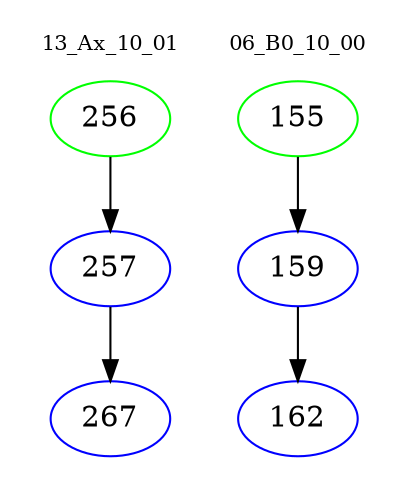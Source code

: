 digraph{
subgraph cluster_0 {
color = white
label = "13_Ax_10_01";
fontsize=10;
T0_256 [label="256", color="green"]
T0_256 -> T0_257 [color="black"]
T0_257 [label="257", color="blue"]
T0_257 -> T0_267 [color="black"]
T0_267 [label="267", color="blue"]
}
subgraph cluster_1 {
color = white
label = "06_B0_10_00";
fontsize=10;
T1_155 [label="155", color="green"]
T1_155 -> T1_159 [color="black"]
T1_159 [label="159", color="blue"]
T1_159 -> T1_162 [color="black"]
T1_162 [label="162", color="blue"]
}
}
